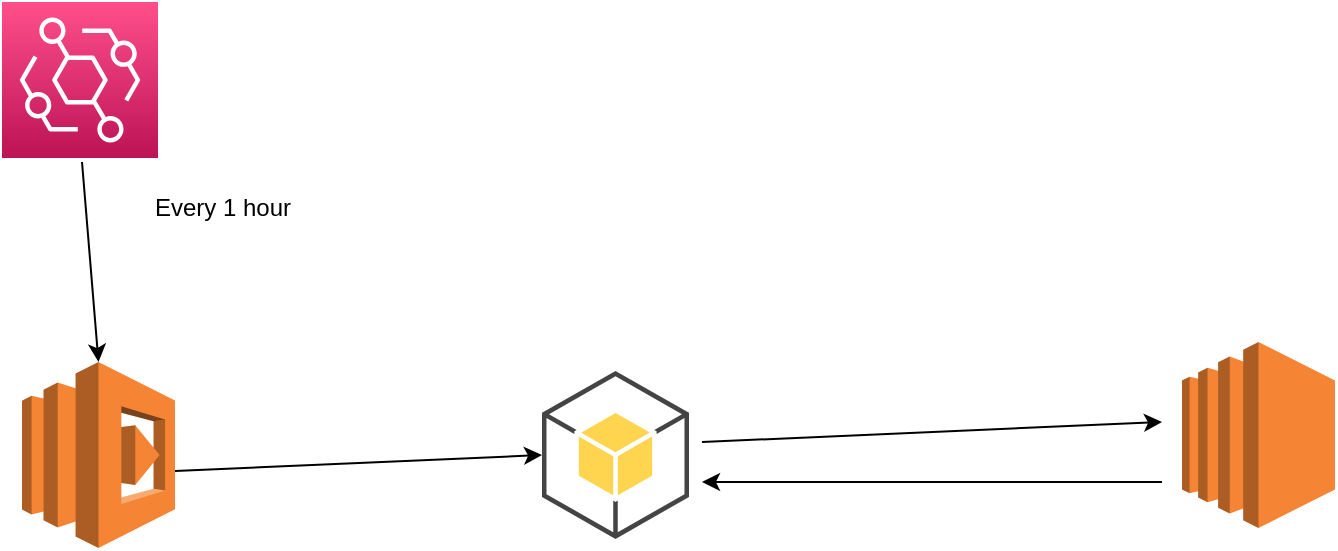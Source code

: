 <mxfile version="21.6.8" type="github">
  <diagram name="Page-1" id="Vfz2VB8NqlzTxQiamxQz">
    <mxGraphModel dx="1194" dy="552" grid="1" gridSize="10" guides="1" tooltips="1" connect="1" arrows="1" fold="1" page="1" pageScale="1" pageWidth="827" pageHeight="1169" math="0" shadow="0">
      <root>
        <mxCell id="0" />
        <mxCell id="1" parent="0" />
        <mxCell id="n-J6naT-M6EjQCIn-Nx4-1" value="" style="outlineConnect=0;dashed=0;verticalLabelPosition=bottom;verticalAlign=top;align=center;html=1;shape=mxgraph.aws3.lambda;fillColor=#F58534;gradientColor=none;" vertex="1" parent="1">
          <mxGeometry x="100" y="340" width="76.5" height="93" as="geometry" />
        </mxCell>
        <mxCell id="n-J6naT-M6EjQCIn-Nx4-2" value="" style="outlineConnect=0;dashed=0;verticalLabelPosition=bottom;verticalAlign=top;align=center;html=1;shape=mxgraph.aws3.android;fillColor=#FFD44F;gradientColor=none;" vertex="1" parent="1">
          <mxGeometry x="360" y="344.5" width="73.5" height="84" as="geometry" />
        </mxCell>
        <mxCell id="n-J6naT-M6EjQCIn-Nx4-3" value="" style="endArrow=classic;html=1;rounded=0;entryX=0;entryY=0.5;entryDx=0;entryDy=0;entryPerimeter=0;" edge="1" parent="1" target="n-J6naT-M6EjQCIn-Nx4-2">
          <mxGeometry width="50" height="50" relative="1" as="geometry">
            <mxPoint x="176.5" y="394.5" as="sourcePoint" />
            <mxPoint x="226.5" y="344.5" as="targetPoint" />
          </mxGeometry>
        </mxCell>
        <mxCell id="n-J6naT-M6EjQCIn-Nx4-4" value="" style="outlineConnect=0;dashed=0;verticalLabelPosition=bottom;verticalAlign=top;align=center;html=1;shape=mxgraph.aws3.ec2;fillColor=#F58534;gradientColor=none;" vertex="1" parent="1">
          <mxGeometry x="680" y="330" width="76.5" height="93" as="geometry" />
        </mxCell>
        <mxCell id="n-J6naT-M6EjQCIn-Nx4-5" value="" style="endArrow=classic;html=1;rounded=0;" edge="1" parent="1">
          <mxGeometry width="50" height="50" relative="1" as="geometry">
            <mxPoint x="440" y="380" as="sourcePoint" />
            <mxPoint x="670" y="370" as="targetPoint" />
          </mxGeometry>
        </mxCell>
        <mxCell id="n-J6naT-M6EjQCIn-Nx4-6" value="" style="sketch=0;points=[[0,0,0],[0.25,0,0],[0.5,0,0],[0.75,0,0],[1,0,0],[0,1,0],[0.25,1,0],[0.5,1,0],[0.75,1,0],[1,1,0],[0,0.25,0],[0,0.5,0],[0,0.75,0],[1,0.25,0],[1,0.5,0],[1,0.75,0]];outlineConnect=0;fontColor=#232F3E;gradientColor=#FF4F8B;gradientDirection=north;fillColor=#BC1356;strokeColor=#ffffff;dashed=0;verticalLabelPosition=bottom;verticalAlign=top;align=center;html=1;fontSize=12;fontStyle=0;aspect=fixed;shape=mxgraph.aws4.resourceIcon;resIcon=mxgraph.aws4.eventbridge;" vertex="1" parent="1">
          <mxGeometry x="90" y="160" width="78" height="78" as="geometry" />
        </mxCell>
        <mxCell id="n-J6naT-M6EjQCIn-Nx4-7" value="" style="endArrow=classic;html=1;rounded=0;" edge="1" parent="1">
          <mxGeometry width="50" height="50" relative="1" as="geometry">
            <mxPoint x="670" y="400" as="sourcePoint" />
            <mxPoint x="440" y="400" as="targetPoint" />
            <Array as="points" />
          </mxGeometry>
        </mxCell>
        <mxCell id="n-J6naT-M6EjQCIn-Nx4-8" value="" style="endArrow=classic;html=1;rounded=0;entryX=0.5;entryY=0;entryDx=0;entryDy=0;entryPerimeter=0;" edge="1" parent="1" target="n-J6naT-M6EjQCIn-Nx4-1">
          <mxGeometry width="50" height="50" relative="1" as="geometry">
            <mxPoint x="130" y="240" as="sourcePoint" />
            <mxPoint x="190" y="238" as="targetPoint" />
          </mxGeometry>
        </mxCell>
        <mxCell id="n-J6naT-M6EjQCIn-Nx4-9" value="Every 1 hour" style="text;html=1;align=center;verticalAlign=middle;resizable=0;points=[];autosize=1;strokeColor=none;fillColor=none;" vertex="1" parent="1">
          <mxGeometry x="155" y="248" width="90" height="30" as="geometry" />
        </mxCell>
      </root>
    </mxGraphModel>
  </diagram>
</mxfile>
